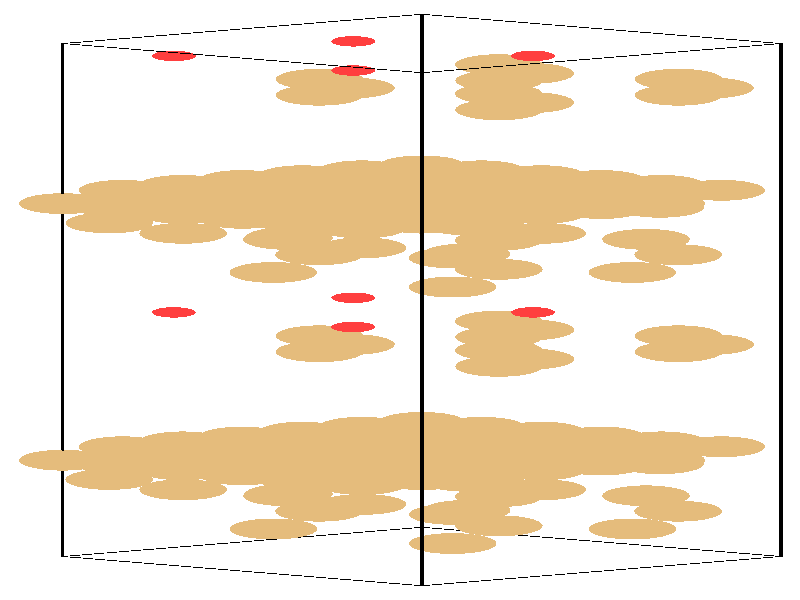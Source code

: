 #include "colors.inc"
#include "finish.inc"

global_settings {assumed_gamma 1 max_trace_level 6}
background {color White}
camera {orthographic
  right -24.13*x up 76.08*y
  direction 1.00*z
  location <0,0,50.00> look_at <0,0,0>}
light_source {<  2.00,   3.00,  40.00> color White
  area_light <0.70, 0, 0>, <0, 0.70, 0>, 3, 3
  adaptive 1 jitter}

#declare simple = finish {phong 0.7}
#declare pale = finish {ambient .5 diffuse .85 roughness .001 specular 0.200 }
#declare intermediate = finish {ambient 0.3 diffuse 0.6 specular 0.10 roughness 0.04 }
#declare vmd = finish {ambient .0 diffuse .65 phong 0.1 phong_size 40. specular 0.500 }
#declare jmol = finish {ambient .2 diffuse .6 specular 1 roughness .001 metallic}
#declare ase2 = finish {ambient 0.05 brilliance 3 diffuse 0.6 metallic specular 0.70 roughness 0.04 reflection 0.15}
#declare ase3 = finish {ambient .15 brilliance 2 diffuse .6 metallic specular 1. roughness .001 reflection .0}
#declare glass = finish {ambient .05 diffuse .3 specular 1. roughness .001}
#declare glass2 = finish {ambient .0 diffuse .3 specular 1. reflection .25 roughness .001}
#declare Rcell = 0.050;
#declare Rbond = 0.100;

#macro atom(LOC, R, COL, TRANS, FIN)
  sphere{LOC, R texture{pigment{color COL transmit TRANS} finish{FIN}}}
#end
#macro constrain(LOC, R, COL, TRANS FIN)
union{torus{R, Rcell rotate 45*z texture{pigment{color COL transmit TRANS} finish{FIN}}}
      torus{R, Rcell rotate -45*z texture{pigment{color COL transmit TRANS} finish{FIN}}}
      translate LOC}
#end

cylinder {<-10.17, -32.52, -33.83>, <  0.66, -36.23, -23.65>, Rcell pigment {Black}}
cylinder {<  0.66, -28.82, -44.00>, < 11.49, -32.52, -33.83>, Rcell pigment {Black}}
cylinder {<  0.66,  36.23, -20.33>, < 11.49,  32.52, -10.15>, Rcell pigment {Black}}
cylinder {<-10.17,  32.52, -10.15>, <  0.66,  28.82,   0.03>, Rcell pigment {Black}}
cylinder {<-10.17, -32.52, -33.83>, <  0.66, -28.82, -44.00>, Rcell pigment {Black}}
cylinder {<  0.66, -36.23, -23.65>, < 11.49, -32.52, -33.83>, Rcell pigment {Black}}
cylinder {<  0.66,  28.82,   0.03>, < 11.49,  32.52, -10.15>, Rcell pigment {Black}}
cylinder {<-10.17,  32.52, -10.15>, <  0.66,  36.23, -20.33>, Rcell pigment {Black}}
cylinder {<-10.17, -32.52, -33.83>, <-10.17,  32.52, -10.15>, Rcell pigment {Black}}
cylinder {<  0.66, -36.23, -23.65>, <  0.66,  28.82,   0.03>, Rcell pigment {Black}}
cylinder {< 11.49, -32.52, -33.83>, < 11.49,  32.52, -10.15>, Rcell pigment {Black}}
cylinder {<  0.66, -28.82, -44.00>, <  0.66,  36.23, -20.33>, Rcell pigment {Black}}
atom(<-10.17, -20.31, -29.38>, 1.32, rgb <0.78, 0.50, 0.20>, 0.0, ase3) // #0 
atom(< -8.37, -20.92, -27.68>, 1.32, rgb <0.78, 0.50, 0.20>, 0.0, ase3) // #1 
atom(< -6.56, -21.54, -25.99>, 1.32, rgb <0.78, 0.50, 0.20>, 0.0, ase3) // #2 
atom(< -8.37, -19.69, -31.08>, 1.32, rgb <0.78, 0.50, 0.20>, 0.0, ase3) // #3 
atom(< -6.56, -20.31, -29.38>, 1.32, rgb <0.78, 0.50, 0.20>, 0.0, ase3) // #4 
atom(< -4.76, -20.92, -27.68>, 1.32, rgb <0.78, 0.50, 0.20>, 0.0, ase3) // #5 
atom(< -6.56, -19.07, -32.77>, 1.32, rgb <0.78, 0.50, 0.20>, 0.0, ase3) // #6 
atom(< -4.76, -19.69, -31.08>, 1.32, rgb <0.78, 0.50, 0.20>, 0.0, ase3) // #7 
atom(< -2.95, -20.31, -29.38>, 1.32, rgb <0.78, 0.50, 0.20>, 0.0, ase3) // #8 
atom(< -8.37, -18.61, -28.76>, 1.32, rgb <0.78, 0.50, 0.20>, 0.0, ase3) // #9 
atom(< -6.56, -19.23, -27.07>, 1.32, rgb <0.78, 0.50, 0.20>, 0.0, ase3) // #10 
atom(< -4.76, -19.85, -25.37>, 1.32, rgb <0.78, 0.50, 0.20>, 0.0, ase3) // #11 
atom(< -6.56, -17.99, -30.46>, 1.32, rgb <0.78, 0.50, 0.20>, 0.0, ase3) // #12 
atom(< -4.76, -18.61, -28.76>, 1.32, rgb <0.78, 0.50, 0.20>, 0.0, ase3) // #13 
atom(< -2.95, -19.23, -27.07>, 1.32, rgb <0.78, 0.50, 0.20>, 0.0, ase3) // #14 
atom(< -4.76, -17.38, -32.15>, 1.32, rgb <0.78, 0.50, 0.20>, 0.0, ase3) // #15 
atom(< -2.95, -17.99, -30.46>, 1.32, rgb <0.78, 0.50, 0.20>, 0.0, ase3) // #16 
atom(< -1.14, -18.61, -28.76>, 1.32, rgb <0.78, 0.50, 0.20>, 0.0, ase3) // #17 
atom(<  3.93,  -3.79, -29.24>, 1.32, rgb <0.78, 0.50, 0.20>, 0.0, ase3) // #18 
atom(<  1.59,   1.64, -17.00>, 1.32, rgb <0.78, 0.50, 0.20>, 0.0, ase3) // #19 
atom(<  8.40,  -4.54, -25.74>, 1.32, rgb <0.78, 0.50, 0.20>, 0.0, ase3) // #20 
atom(< -1.13,  10.31, -24.09>, 1.32, rgb <0.78, 0.50, 0.20>, 0.0, ase3) // #21 
atom(< -3.35,   7.92, -14.72>, 1.32, rgb <0.78, 0.50, 0.20>, 0.0, ase3) // #22 
atom(< -3.41,   7.69, -18.40>, 1.32, rgb <0.78, 0.50, 0.20>, 0.0, ase3) // #23 
atom(<  2.98,   7.59, -28.27>, 1.32, rgb <0.78, 0.50, 0.20>, 0.0, ase3) // #24 
atom(<  7.85,  11.76, -20.25>, 1.32, rgb <0.78, 0.50, 0.20>, 0.0, ase3) // #25 
atom(< -2.43,  -6.55, -21.74>, 1.32, rgb <0.78, 0.50, 0.20>, 0.0, ase3) // #26 
atom(< -6.82,  -1.57, -22.32>, 0.66, rgb <1.00, 0.05, 0.05>, 0.0, ase3) // #27 
atom(<  6.89, -17.81, -32.72>, 0.76, rgb <0.56, 0.56, 0.56>, 0.0, ase3) // #28 
atom(<-10.17,  12.22, -17.54>, 1.32, rgb <0.78, 0.50, 0.20>, 0.0, ase3) // #29 
atom(< -8.37,  11.60, -15.85>, 1.32, rgb <0.78, 0.50, 0.20>, 0.0, ase3) // #30 
atom(< -6.56,  10.98, -14.15>, 1.32, rgb <0.78, 0.50, 0.20>, 0.0, ase3) // #31 
atom(< -8.37,  12.83, -19.24>, 1.32, rgb <0.78, 0.50, 0.20>, 0.0, ase3) // #32 
atom(< -6.56,  12.22, -17.54>, 1.32, rgb <0.78, 0.50, 0.20>, 0.0, ase3) // #33 
atom(< -4.76,  11.60, -15.85>, 1.32, rgb <0.78, 0.50, 0.20>, 0.0, ase3) // #34 
atom(< -6.56,  13.45, -20.93>, 1.32, rgb <0.78, 0.50, 0.20>, 0.0, ase3) // #35 
atom(< -4.76,  12.83, -19.24>, 1.32, rgb <0.78, 0.50, 0.20>, 0.0, ase3) // #36 
atom(< -2.95,  12.22, -17.54>, 1.32, rgb <0.78, 0.50, 0.20>, 0.0, ase3) // #37 
atom(< -8.37,  13.91, -16.92>, 1.32, rgb <0.78, 0.50, 0.20>, 0.0, ase3) // #38 
atom(< -6.56,  13.29, -15.23>, 1.32, rgb <0.78, 0.50, 0.20>, 0.0, ase3) // #39 
atom(< -4.76,  12.68, -13.53>, 1.32, rgb <0.78, 0.50, 0.20>, 0.0, ase3) // #40 
atom(< -6.56,  14.53, -18.62>, 1.32, rgb <0.78, 0.50, 0.20>, 0.0, ase3) // #41 
atom(< -4.76,  13.91, -16.92>, 1.32, rgb <0.78, 0.50, 0.20>, 0.0, ase3) // #42 
atom(< -2.95,  13.29, -15.23>, 1.32, rgb <0.78, 0.50, 0.20>, 0.0, ase3) // #43 
atom(< -4.76,  15.15, -20.32>, 1.32, rgb <0.78, 0.50, 0.20>, 0.0, ase3) // #44 
atom(< -2.95,  14.53, -18.62>, 1.32, rgb <0.78, 0.50, 0.20>, 0.0, ase3) // #45 
atom(< -1.14,  13.91, -16.92>, 1.32, rgb <0.78, 0.50, 0.20>, 0.0, ase3) // #46 
atom(<  3.93,  28.73, -17.41>, 1.32, rgb <0.78, 0.50, 0.20>, 0.0, ase3) // #47 
atom(<  1.59, -30.88, -28.84>, 1.32, rgb <0.78, 0.50, 0.20>, 0.0, ase3) // #48 
atom(<  8.40,  27.99, -13.90>, 1.32, rgb <0.78, 0.50, 0.20>, 0.0, ase3) // #49 
atom(< -1.13, -22.21, -35.93>, 1.32, rgb <0.78, 0.50, 0.20>, 0.0, ase3) // #50 
atom(< -3.35, -24.60, -26.56>, 1.32, rgb <0.78, 0.50, 0.20>, 0.0, ase3) // #51 
atom(< -3.41, -24.83, -30.24>, 1.32, rgb <0.78, 0.50, 0.20>, 0.0, ase3) // #52 
atom(<  2.98, -24.93, -40.11>, 1.32, rgb <0.78, 0.50, 0.20>, 0.0, ase3) // #53 
atom(<  7.85, -20.76, -32.09>, 1.32, rgb <0.78, 0.50, 0.20>, 0.0, ase3) // #54 
atom(< -2.43,  25.97,  -9.90>, 1.32, rgb <0.78, 0.50, 0.20>, 0.0, ase3) // #55 
atom(< -6.82,  30.95, -10.48>, 0.66, rgb <1.00, 0.05, 0.05>, 0.0, ase3) // #56 
atom(<  6.89,  14.71, -20.89>, 0.76, rgb <0.56, 0.56, 0.56>, 0.0, ase3) // #57 
atom(< -4.76, -18.45, -34.47>, 1.32, rgb <0.78, 0.50, 0.20>, 0.0, ase3) // #58 
atom(< -2.95, -19.07, -32.77>, 1.32, rgb <0.78, 0.50, 0.20>, 0.0, ase3) // #59 
atom(< -1.15, -19.69, -31.08>, 1.32, rgb <0.78, 0.50, 0.20>, 0.0, ase3) // #60 
atom(< -2.95, -17.84, -36.16>, 1.32, rgb <0.78, 0.50, 0.20>, 0.0, ase3) // #61 
atom(< -1.15, -18.45, -34.47>, 1.32, rgb <0.78, 0.50, 0.20>, 0.0, ase3) // #62 
atom(<  0.66, -19.07, -32.77>, 1.32, rgb <0.78, 0.50, 0.20>, 0.0, ase3) // #63 
atom(< -1.15, -17.22, -37.86>, 1.32, rgb <0.78, 0.50, 0.20>, 0.0, ase3) // #64 
atom(<  0.66, -17.84, -36.16>, 1.32, rgb <0.78, 0.50, 0.20>, 0.0, ase3) // #65 
atom(<  2.46, -18.45, -34.47>, 1.32, rgb <0.78, 0.50, 0.20>, 0.0, ase3) // #66 
atom(< -2.95, -16.76, -33.85>, 1.32, rgb <0.78, 0.50, 0.20>, 0.0, ase3) // #67 
atom(< -1.15, -17.38, -32.15>, 1.32, rgb <0.78, 0.50, 0.20>, 0.0, ase3) // #68 
atom(<  0.66, -17.99, -30.46>, 1.32, rgb <0.78, 0.50, 0.20>, 0.0, ase3) // #69 
atom(< -1.15, -16.14, -35.55>, 1.32, rgb <0.78, 0.50, 0.20>, 0.0, ase3) // #70 
atom(<  0.66, -16.76, -33.85>, 1.32, rgb <0.78, 0.50, 0.20>, 0.0, ase3) // #71 
atom(<  2.46, -17.38, -32.15>, 1.32, rgb <0.78, 0.50, 0.20>, 0.0, ase3) // #72 
atom(<  0.66, -15.52, -37.24>, 1.32, rgb <0.78, 0.50, 0.20>, 0.0, ase3) // #73 
atom(<  2.46, -16.14, -35.55>, 1.32, rgb <0.78, 0.50, 0.20>, 0.0, ase3) // #74 
atom(<  4.27, -16.76, -33.85>, 1.32, rgb <0.78, 0.50, 0.20>, 0.0, ase3) // #75 
atom(< -1.48,  -5.64, -24.15>, 1.32, rgb <0.78, 0.50, 0.20>, 0.0, ase3) // #76 
atom(<  7.01,   3.49, -22.09>, 1.32, rgb <0.78, 0.50, 0.20>, 0.0, ase3) // #77 
atom(<  2.98,  -6.39, -20.65>, 1.32, rgb <0.78, 0.50, 0.20>, 0.0, ase3) // #78 
atom(< -6.54,   8.46, -19.00>, 1.32, rgb <0.78, 0.50, 0.20>, 0.0, ase3) // #79 
atom(<  2.06,   9.78, -19.81>, 1.32, rgb <0.78, 0.50, 0.20>, 0.0, ase3) // #80 
atom(<  2.01,   9.54, -23.49>, 1.32, rgb <0.78, 0.50, 0.20>, 0.0, ase3) // #81 
atom(< -2.44,   5.74, -23.18>, 1.32, rgb <0.78, 0.50, 0.20>, 0.0, ase3) // #82 
atom(<  2.44,   9.91, -15.16>, 1.32, rgb <0.78, 0.50, 0.20>, 0.0, ase3) // #83 
atom(<  2.99,  -4.70, -26.82>, 1.32, rgb <0.78, 0.50, 0.20>, 0.0, ase3) // #84 
atom(< -1.41,   0.28, -27.41>, 0.66, rgb <1.00, 0.05, 0.05>, 0.0, ase3) // #85 
atom(<  1.48, -19.67, -27.64>, 0.76, rgb <0.56, 0.56, 0.56>, 0.0, ase3) // #86 
atom(< -4.76,  14.07, -22.63>, 1.32, rgb <0.78, 0.50, 0.20>, 0.0, ase3) // #87 
atom(< -2.95,  13.45, -20.93>, 1.32, rgb <0.78, 0.50, 0.20>, 0.0, ase3) // #88 
atom(< -1.15,  12.83, -19.24>, 1.32, rgb <0.78, 0.50, 0.20>, 0.0, ase3) // #89 
atom(< -2.95,  14.69, -24.33>, 1.32, rgb <0.78, 0.50, 0.20>, 0.0, ase3) // #90 
atom(< -1.15,  14.07, -22.63>, 1.32, rgb <0.78, 0.50, 0.20>, 0.0, ase3) // #91 
atom(<  0.66,  13.45, -20.93>, 1.32, rgb <0.78, 0.50, 0.20>, 0.0, ase3) // #92 
atom(< -1.15,  15.30, -26.02>, 1.32, rgb <0.78, 0.50, 0.20>, 0.0, ase3) // #93 
atom(<  0.66,  14.69, -24.33>, 1.32, rgb <0.78, 0.50, 0.20>, 0.0, ase3) // #94 
atom(<  2.46,  14.07, -22.63>, 1.32, rgb <0.78, 0.50, 0.20>, 0.0, ase3) // #95 
atom(< -2.95,  15.76, -22.01>, 1.32, rgb <0.78, 0.50, 0.20>, 0.0, ase3) // #96 
atom(< -1.15,  15.15, -20.32>, 1.32, rgb <0.78, 0.50, 0.20>, 0.0, ase3) // #97 
atom(<  0.66,  14.53, -18.62>, 1.32, rgb <0.78, 0.50, 0.20>, 0.0, ase3) // #98 
atom(< -1.15,  16.38, -23.71>, 1.32, rgb <0.78, 0.50, 0.20>, 0.0, ase3) // #99 
atom(<  0.66,  15.76, -22.01>, 1.32, rgb <0.78, 0.50, 0.20>, 0.0, ase3) // #100 
atom(<  2.46,  15.15, -20.32>, 1.32, rgb <0.78, 0.50, 0.20>, 0.0, ase3) // #101 
atom(<  0.66,  17.00, -25.41>, 1.32, rgb <0.78, 0.50, 0.20>, 0.0, ase3) // #102 
atom(<  2.46,  16.38, -23.71>, 1.32, rgb <0.78, 0.50, 0.20>, 0.0, ase3) // #103 
atom(<  4.27,  15.76, -22.01>, 1.32, rgb <0.78, 0.50, 0.20>, 0.0, ase3) // #104 
atom(< -1.48,  26.88, -12.32>, 1.32, rgb <0.78, 0.50, 0.20>, 0.0, ase3) // #105 
atom(<  7.01, -29.03, -33.93>, 1.32, rgb <0.78, 0.50, 0.20>, 0.0, ase3) // #106 
atom(<  2.98,  26.14,  -8.81>, 1.32, rgb <0.78, 0.50, 0.20>, 0.0, ase3) // #107 
atom(< -6.54, -24.06, -30.84>, 1.32, rgb <0.78, 0.50, 0.20>, 0.0, ase3) // #108 
atom(<  2.06, -22.75, -31.65>, 1.32, rgb <0.78, 0.50, 0.20>, 0.0, ase3) // #109 
atom(<  2.01, -22.98, -35.33>, 1.32, rgb <0.78, 0.50, 0.20>, 0.0, ase3) // #110 
atom(< -2.44, -26.78, -35.02>, 1.32, rgb <0.78, 0.50, 0.20>, 0.0, ase3) // #111 
atom(<  2.44, -22.61, -27.00>, 1.32, rgb <0.78, 0.50, 0.20>, 0.0, ase3) // #112 
atom(<  2.99,  27.82, -14.99>, 1.32, rgb <0.78, 0.50, 0.20>, 0.0, ase3) // #113 
atom(< -1.41,  32.80, -15.57>, 0.66, rgb <1.00, 0.05, 0.05>, 0.0, ase3) // #114 
atom(<  1.48,  12.86, -15.80>, 0.76, rgb <0.56, 0.56, 0.56>, 0.0, ase3) // #115 
atom(< -4.76, -22.16, -24.29>, 1.32, rgb <0.78, 0.50, 0.20>, 0.0, ase3) // #116 
atom(< -2.95, -22.78, -22.59>, 1.32, rgb <0.78, 0.50, 0.20>, 0.0, ase3) // #117 
atom(< -1.14, -23.39, -20.90>, 1.32, rgb <0.78, 0.50, 0.20>, 0.0, ase3) // #118 
atom(< -2.95, -21.54, -25.99>, 1.32, rgb <0.78, 0.50, 0.20>, 0.0, ase3) // #119 
atom(< -1.15, -22.16, -24.29>, 1.32, rgb <0.78, 0.50, 0.20>, 0.0, ase3) // #120 
atom(<  0.66, -22.78, -22.59>, 1.32, rgb <0.78, 0.50, 0.20>, 0.0, ase3) // #121 
atom(< -1.15, -20.92, -27.68>, 1.32, rgb <0.78, 0.50, 0.20>, 0.0, ase3) // #122 
atom(<  0.66, -21.54, -25.99>, 1.32, rgb <0.78, 0.50, 0.20>, 0.0, ase3) // #123 
atom(<  2.46, -22.16, -24.29>, 1.32, rgb <0.78, 0.50, 0.20>, 0.0, ase3) // #124 
atom(< -2.95, -20.46, -23.67>, 1.32, rgb <0.78, 0.50, 0.20>, 0.0, ase3) // #125 
atom(< -1.15, -21.08, -21.98>, 1.32, rgb <0.78, 0.50, 0.20>, 0.0, ase3) // #126 
atom(<  0.66, -21.70, -20.28>, 1.32, rgb <0.78, 0.50, 0.20>, 0.0, ase3) // #127 
atom(< -1.15, -19.85, -25.37>, 1.32, rgb <0.78, 0.50, 0.20>, 0.0, ase3) // #128 
atom(<  0.66, -20.46, -23.67>, 1.32, rgb <0.78, 0.50, 0.20>, 0.0, ase3) // #129 
atom(<  2.46, -21.08, -21.98>, 1.32, rgb <0.78, 0.50, 0.20>, 0.0, ase3) // #130 
atom(<  0.66, -19.23, -27.07>, 1.32, rgb <0.78, 0.50, 0.20>, 0.0, ase3) // #131 
atom(<  2.46, -19.85, -25.37>, 1.32, rgb <0.78, 0.50, 0.20>, 0.0, ase3) // #132 
atom(<  4.27, -20.46, -23.67>, 1.32, rgb <0.78, 0.50, 0.20>, 0.0, ase3) // #133 
atom(<  9.35,  -5.64, -24.15>, 1.32, rgb <0.78, 0.50, 0.20>, 0.0, ase3) // #134 
atom(< -3.82,   3.49, -22.09>, 1.32, rgb <0.78, 0.50, 0.20>, 0.0, ase3) // #135 
atom(<  2.98,  -2.68, -30.83>, 1.32, rgb <0.78, 0.50, 0.20>, 0.0, ase3) // #136 
atom(<  4.29,   8.46, -19.00>, 1.32, rgb <0.78, 0.50, 0.20>, 0.0, ase3) // #137 
atom(< -8.77,   9.78, -19.81>, 1.32, rgb <0.78, 0.50, 0.20>, 0.0, ase3) // #138 
atom(<  2.01,   5.84, -13.31>, 1.32, rgb <0.78, 0.50, 0.20>, 0.0, ase3) // #139 
atom(<  8.39,   5.74, -23.18>, 1.32, rgb <0.78, 0.50, 0.20>, 0.0, ase3) // #140 
atom(<  2.44,  13.61, -25.34>, 1.32, rgb <0.78, 0.50, 0.20>, 0.0, ase3) // #141 
atom(<  2.99,  -8.41, -16.65>, 1.32, rgb <0.78, 0.50, 0.20>, 0.0, ase3) // #142 
atom(< -1.41,  -3.42, -17.23>, 0.66, rgb <1.00, 0.05, 0.05>, 0.0, ase3) // #143 
atom(<  1.48, -15.96, -37.81>, 0.76, rgb <0.56, 0.56, 0.56>, 0.0, ase3) // #144 
atom(< -4.76,  10.36, -12.45>, 1.32, rgb <0.78, 0.50, 0.20>, 0.0, ase3) // #145 
atom(< -2.95,   9.75, -10.76>, 1.32, rgb <0.78, 0.50, 0.20>, 0.0, ase3) // #146 
atom(< -1.14,   9.13,  -9.06>, 1.32, rgb <0.78, 0.50, 0.20>, 0.0, ase3) // #147 
atom(< -2.95,  10.98, -14.15>, 1.32, rgb <0.78, 0.50, 0.20>, 0.0, ase3) // #148 
atom(< -1.15,  10.36, -12.45>, 1.32, rgb <0.78, 0.50, 0.20>, 0.0, ase3) // #149 
atom(<  0.66,   9.75, -10.76>, 1.32, rgb <0.78, 0.50, 0.20>, 0.0, ase3) // #150 
atom(< -1.15,  11.60, -15.85>, 1.32, rgb <0.78, 0.50, 0.20>, 0.0, ase3) // #151 
atom(<  0.66,  10.98, -14.15>, 1.32, rgb <0.78, 0.50, 0.20>, 0.0, ase3) // #152 
atom(<  2.46,  10.36, -12.45>, 1.32, rgb <0.78, 0.50, 0.20>, 0.0, ase3) // #153 
atom(< -2.95,  12.06, -11.84>, 1.32, rgb <0.78, 0.50, 0.20>, 0.0, ase3) // #154 
atom(< -1.15,  11.44, -10.14>, 1.32, rgb <0.78, 0.50, 0.20>, 0.0, ase3) // #155 
atom(<  0.66,  10.83,  -8.44>, 1.32, rgb <0.78, 0.50, 0.20>, 0.0, ase3) // #156 
atom(< -1.15,  12.68, -13.53>, 1.32, rgb <0.78, 0.50, 0.20>, 0.0, ase3) // #157 
atom(<  0.66,  12.06, -11.84>, 1.32, rgb <0.78, 0.50, 0.20>, 0.0, ase3) // #158 
atom(<  2.46,  11.44, -10.14>, 1.32, rgb <0.78, 0.50, 0.20>, 0.0, ase3) // #159 
atom(<  0.66,  13.29, -15.23>, 1.32, rgb <0.78, 0.50, 0.20>, 0.0, ase3) // #160 
atom(<  2.46,  12.68, -13.53>, 1.32, rgb <0.78, 0.50, 0.20>, 0.0, ase3) // #161 
atom(<  4.27,  12.06, -11.84>, 1.32, rgb <0.78, 0.50, 0.20>, 0.0, ase3) // #162 
atom(<  9.35,  26.88, -12.32>, 1.32, rgb <0.78, 0.50, 0.20>, 0.0, ase3) // #163 
atom(< -3.82, -29.03, -33.93>, 1.32, rgb <0.78, 0.50, 0.20>, 0.0, ase3) // #164 
atom(<  2.98,  29.84, -18.99>, 1.32, rgb <0.78, 0.50, 0.20>, 0.0, ase3) // #165 
atom(<  4.29, -24.06, -30.84>, 1.32, rgb <0.78, 0.50, 0.20>, 0.0, ase3) // #166 
atom(< -8.77, -22.75, -31.65>, 1.32, rgb <0.78, 0.50, 0.20>, 0.0, ase3) // #167 
atom(<  2.01, -26.68, -25.15>, 1.32, rgb <0.78, 0.50, 0.20>, 0.0, ase3) // #168 
atom(<  8.39, -26.78, -35.02>, 1.32, rgb <0.78, 0.50, 0.20>, 0.0, ase3) // #169 
atom(<  2.44, -18.91, -37.17>, 1.32, rgb <0.78, 0.50, 0.20>, 0.0, ase3) // #170 
atom(<  2.99,  24.12,  -4.81>, 1.32, rgb <0.78, 0.50, 0.20>, 0.0, ase3) // #171 
atom(< -1.41,  29.10,  -5.39>, 0.66, rgb <1.00, 0.05, 0.05>, 0.0, ase3) // #172 
atom(<  1.48,  16.56, -25.97>, 0.76, rgb <0.56, 0.56, 0.56>, 0.0, ase3) // #173 
atom(<  0.66, -20.31, -29.38>, 1.32, rgb <0.78, 0.50, 0.20>, 0.0, ase3) // #174 
atom(<  2.46, -20.92, -27.68>, 1.32, rgb <0.78, 0.50, 0.20>, 0.0, ase3) // #175 
atom(<  4.27, -21.54, -25.99>, 1.32, rgb <0.78, 0.50, 0.20>, 0.0, ase3) // #176 
atom(<  2.46, -19.69, -31.08>, 1.32, rgb <0.78, 0.50, 0.20>, 0.0, ase3) // #177 
atom(<  4.27, -20.31, -29.38>, 1.32, rgb <0.78, 0.50, 0.20>, 0.0, ase3) // #178 
atom(<  6.07, -20.92, -27.68>, 1.32, rgb <0.78, 0.50, 0.20>, 0.0, ase3) // #179 
atom(<  4.27, -19.07, -32.77>, 1.32, rgb <0.78, 0.50, 0.20>, 0.0, ase3) // #180 
atom(<  6.07, -19.69, -31.08>, 1.32, rgb <0.78, 0.50, 0.20>, 0.0, ase3) // #181 
atom(<  7.88, -20.31, -29.38>, 1.32, rgb <0.78, 0.50, 0.20>, 0.0, ase3) // #182 
atom(<  2.46, -18.61, -28.76>, 1.32, rgb <0.78, 0.50, 0.20>, 0.0, ase3) // #183 
atom(<  4.27, -19.23, -27.07>, 1.32, rgb <0.78, 0.50, 0.20>, 0.0, ase3) // #184 
atom(<  6.07, -19.85, -25.37>, 1.32, rgb <0.78, 0.50, 0.20>, 0.0, ase3) // #185 
atom(<  4.27, -17.99, -30.46>, 1.32, rgb <0.78, 0.50, 0.20>, 0.0, ase3) // #186 
atom(<  6.07, -18.61, -28.76>, 1.32, rgb <0.78, 0.50, 0.20>, 0.0, ase3) // #187 
atom(<  7.88, -19.23, -27.07>, 1.32, rgb <0.78, 0.50, 0.20>, 0.0, ase3) // #188 
atom(<  6.07, -17.38, -32.15>, 1.32, rgb <0.78, 0.50, 0.20>, 0.0, ase3) // #189 
atom(<  7.88, -17.99, -30.46>, 1.32, rgb <0.78, 0.50, 0.20>, 0.0, ase3) // #190 
atom(<  9.69, -18.61, -28.76>, 1.32, rgb <0.78, 0.50, 0.20>, 0.0, ase3) // #191 
atom(<  3.93,  -7.49, -19.07>, 1.32, rgb <0.78, 0.50, 0.20>, 0.0, ase3) // #192 
atom(<  1.59,   5.34, -27.18>, 1.32, rgb <0.78, 0.50, 0.20>, 0.0, ase3) // #193 
atom(< -2.43,  -4.54, -25.74>, 1.32, rgb <0.78, 0.50, 0.20>, 0.0, ase3) // #194 
atom(< -1.13,   6.61, -13.91>, 1.32, rgb <0.78, 0.50, 0.20>, 0.0, ase3) // #195 
atom(< -3.35,  11.63, -24.90>, 1.32, rgb <0.78, 0.50, 0.20>, 0.0, ase3) // #196 
atom(<  7.42,   7.69, -18.40>, 1.32, rgb <0.78, 0.50, 0.20>, 0.0, ase3) // #197 
atom(<  2.98,   3.89, -18.10>, 1.32, rgb <0.78, 0.50, 0.20>, 0.0, ase3) // #198 
atom(< -2.98,  11.76, -20.25>, 1.32, rgb <0.78, 0.50, 0.20>, 0.0, ase3) // #199 
atom(<  8.40,  -6.55, -21.74>, 1.32, rgb <0.78, 0.50, 0.20>, 0.0, ase3) // #200 
atom(<  4.01,  -1.57, -22.32>, 0.66, rgb <1.00, 0.05, 0.05>, 0.0, ase3) // #201 
atom(< -3.94, -17.81, -32.72>, 0.76, rgb <0.56, 0.56, 0.56>, 0.0, ase3) // #202 
atom(<  0.66,  12.22, -17.54>, 1.32, rgb <0.78, 0.50, 0.20>, 0.0, ase3) // #203 
atom(<  2.46,  11.60, -15.85>, 1.32, rgb <0.78, 0.50, 0.20>, 0.0, ase3) // #204 
atom(<  4.27,  10.98, -14.15>, 1.32, rgb <0.78, 0.50, 0.20>, 0.0, ase3) // #205 
atom(<  2.46,  12.83, -19.24>, 1.32, rgb <0.78, 0.50, 0.20>, 0.0, ase3) // #206 
atom(<  4.27,  12.22, -17.54>, 1.32, rgb <0.78, 0.50, 0.20>, 0.0, ase3) // #207 
atom(<  6.07,  11.60, -15.85>, 1.32, rgb <0.78, 0.50, 0.20>, 0.0, ase3) // #208 
atom(<  4.27,  13.45, -20.93>, 1.32, rgb <0.78, 0.50, 0.20>, 0.0, ase3) // #209 
atom(<  6.07,  12.83, -19.24>, 1.32, rgb <0.78, 0.50, 0.20>, 0.0, ase3) // #210 
atom(<  7.88,  12.22, -17.54>, 1.32, rgb <0.78, 0.50, 0.20>, 0.0, ase3) // #211 
atom(<  2.46,  13.91, -16.92>, 1.32, rgb <0.78, 0.50, 0.20>, 0.0, ase3) // #212 
atom(<  4.27,  13.29, -15.23>, 1.32, rgb <0.78, 0.50, 0.20>, 0.0, ase3) // #213 
atom(<  6.07,  12.68, -13.53>, 1.32, rgb <0.78, 0.50, 0.20>, 0.0, ase3) // #214 
atom(<  4.27,  14.53, -18.62>, 1.32, rgb <0.78, 0.50, 0.20>, 0.0, ase3) // #215 
atom(<  6.07,  13.91, -16.92>, 1.32, rgb <0.78, 0.50, 0.20>, 0.0, ase3) // #216 
atom(<  7.88,  13.29, -15.23>, 1.32, rgb <0.78, 0.50, 0.20>, 0.0, ase3) // #217 
atom(<  6.07,  15.15, -20.32>, 1.32, rgb <0.78, 0.50, 0.20>, 0.0, ase3) // #218 
atom(<  7.88,  14.53, -18.62>, 1.32, rgb <0.78, 0.50, 0.20>, 0.0, ase3) // #219 
atom(<  9.69,  13.91, -16.92>, 1.32, rgb <0.78, 0.50, 0.20>, 0.0, ase3) // #220 
atom(<  3.93,  25.03,  -7.23>, 1.32, rgb <0.78, 0.50, 0.20>, 0.0, ase3) // #221 
atom(<  1.59, -27.18, -39.02>, 1.32, rgb <0.78, 0.50, 0.20>, 0.0, ase3) // #222 
atom(< -2.43,  27.99, -13.90>, 1.32, rgb <0.78, 0.50, 0.20>, 0.0, ase3) // #223 
atom(< -1.13, -25.92, -25.75>, 1.32, rgb <0.78, 0.50, 0.20>, 0.0, ase3) // #224 
atom(< -3.35, -20.89, -36.73>, 1.32, rgb <0.78, 0.50, 0.20>, 0.0, ase3) // #225 
atom(<  7.42, -24.83, -30.24>, 1.32, rgb <0.78, 0.50, 0.20>, 0.0, ase3) // #226 
atom(<  2.98, -28.63, -29.93>, 1.32, rgb <0.78, 0.50, 0.20>, 0.0, ase3) // #227 
atom(< -2.98, -20.76, -32.09>, 1.32, rgb <0.78, 0.50, 0.20>, 0.0, ase3) // #228 
atom(<  8.40,  25.97,  -9.90>, 1.32, rgb <0.78, 0.50, 0.20>, 0.0, ase3) // #229 
atom(<  4.01,  30.95, -10.48>, 0.66, rgb <1.00, 0.05, 0.05>, 0.0, ase3) // #230 
atom(< -3.94,  14.71, -20.89>, 0.76, rgb <0.56, 0.56, 0.56>, 0.0, ase3) // #231 
